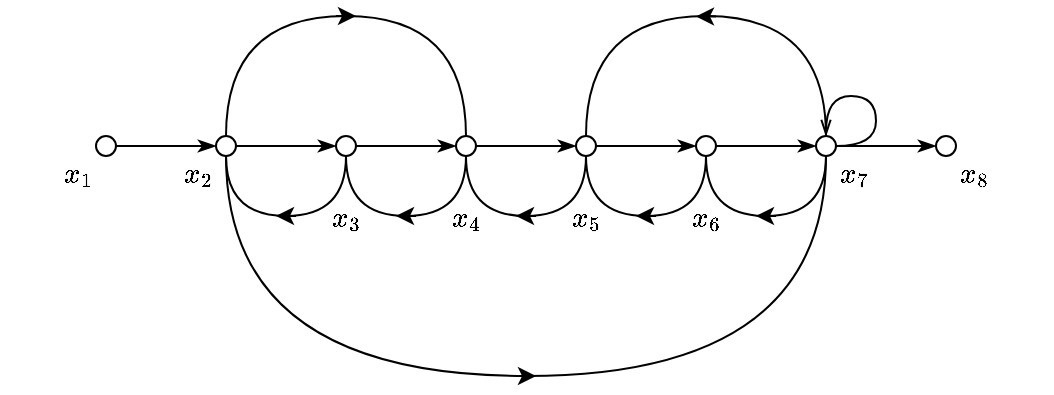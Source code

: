 <mxfile version="11.1.4" type="device"><diagram id="xNdv-CBiJXwWvPnK9dYA" name="Page-1"><mxGraphModel dx="621" dy="467" grid="1" gridSize="10" guides="1" tooltips="1" connect="1" arrows="1" fold="1" page="1" pageScale="1" pageWidth="850" pageHeight="1100" math="1" shadow="0"><root><mxCell id="0"/><mxCell id="1" parent="0"/><mxCell id="-N6Z7lm_TU6n4hhMj8l6-1" value="" style="group" parent="1" vertex="1" connectable="0"><mxGeometry x="109" y="255" width="430" height="180" as="geometry"/></mxCell><mxCell id="v0bj0Exmo-OZ82j26wME-1" value="&lt;br&gt;&lt;br style=&quot;white-space: normal&quot;&gt;&lt;br style=&quot;white-space: normal&quot;&gt;&lt;span style=&quot;white-space: normal&quot;&gt;&lt;br&gt;&lt;br&gt;$$x_3$$&lt;/span&gt;" style="ellipse;whiteSpace=wrap;html=1;shadow=0;" parent="-N6Z7lm_TU6n4hhMj8l6-1" vertex="1"><mxGeometry x="120" y="60" width="10" height="10" as="geometry"/></mxCell><mxCell id="pFaNiPFb4m3Huc8rk4Hv-34" style="edgeStyle=orthogonalEdgeStyle;curved=1;rounded=0;jumpStyle=none;orthogonalLoop=1;jettySize=auto;html=1;exitX=0.5;exitY=1;exitDx=0;exitDy=0;entryX=0.5;entryY=1;entryDx=0;entryDy=0;startArrow=none;startFill=0;endArrow=none;endFill=0;shadow=0;" parent="-N6Z7lm_TU6n4hhMj8l6-1" source="pFaNiPFb4m3Huc8rk4Hv-2" target="v0bj0Exmo-OZ82j26wME-1" edge="1"><mxGeometry relative="1" as="geometry"><Array as="points"><mxPoint x="185" y="100"/><mxPoint x="125" y="100"/></Array></mxGeometry></mxCell><mxCell id="pFaNiPFb4m3Huc8rk4Hv-2" value="&lt;br&gt;&lt;br&gt;&lt;br&gt;&lt;br style=&quot;white-space: normal&quot;&gt;&lt;br style=&quot;white-space: normal&quot;&gt;&lt;span style=&quot;white-space: normal&quot;&gt;$$x_4$$&lt;/span&gt;" style="ellipse;whiteSpace=wrap;html=1;shadow=0;" parent="-N6Z7lm_TU6n4hhMj8l6-1" vertex="1"><mxGeometry x="180" y="60" width="10" height="10" as="geometry"/></mxCell><mxCell id="pFaNiPFb4m3Huc8rk4Hv-12" style="edgeStyle=orthogonalEdgeStyle;orthogonalLoop=1;jettySize=auto;html=1;exitX=1;exitY=0.5;exitDx=0;exitDy=0;entryX=0;entryY=0.5;entryDx=0;entryDy=0;endArrow=classicThin;endFill=1;startArrow=none;startFill=0;rounded=0;jumpStyle=none;anchorPointDirection=1;backgroundOutline=0;movable=0;shadow=0;" parent="-N6Z7lm_TU6n4hhMj8l6-1" source="v0bj0Exmo-OZ82j26wME-1" target="pFaNiPFb4m3Huc8rk4Hv-2" edge="1"><mxGeometry relative="1" as="geometry"/></mxCell><mxCell id="pFaNiPFb4m3Huc8rk4Hv-33" style="edgeStyle=orthogonalEdgeStyle;curved=1;rounded=0;jumpStyle=none;orthogonalLoop=1;jettySize=auto;html=1;exitX=0.5;exitY=1;exitDx=0;exitDy=0;entryX=0.5;entryY=1;entryDx=0;entryDy=0;startArrow=none;startFill=0;endArrow=none;endFill=0;shadow=0;" parent="-N6Z7lm_TU6n4hhMj8l6-1" source="pFaNiPFb4m3Huc8rk4Hv-3" target="pFaNiPFb4m3Huc8rk4Hv-2" edge="1"><mxGeometry relative="1" as="geometry"><Array as="points"><mxPoint x="245" y="100"/><mxPoint x="185" y="100"/></Array></mxGeometry></mxCell><mxCell id="pFaNiPFb4m3Huc8rk4Hv-3" value="&lt;br&gt;&lt;br&gt;&lt;br&gt;&lt;br style=&quot;white-space: normal&quot;&gt;&lt;br style=&quot;white-space: normal&quot;&gt;&lt;span style=&quot;white-space: normal&quot;&gt;$$x_5$$&lt;/span&gt;" style="ellipse;whiteSpace=wrap;html=1;shadow=0;" parent="-N6Z7lm_TU6n4hhMj8l6-1" vertex="1"><mxGeometry x="240" y="60" width="10" height="10" as="geometry"/></mxCell><mxCell id="pFaNiPFb4m3Huc8rk4Hv-14" style="edgeStyle=orthogonalEdgeStyle;orthogonalLoop=1;jettySize=auto;html=1;entryX=0;entryY=0.5;entryDx=0;entryDy=0;endArrow=classicThin;endFill=1;startArrow=none;startFill=0;rounded=0;jumpStyle=none;anchorPointDirection=1;backgroundOutline=0;movable=0;shadow=0;" parent="-N6Z7lm_TU6n4hhMj8l6-1" source="pFaNiPFb4m3Huc8rk4Hv-2" target="pFaNiPFb4m3Huc8rk4Hv-3" edge="1"><mxGeometry relative="1" as="geometry"/></mxCell><mxCell id="pFaNiPFb4m3Huc8rk4Hv-32" style="edgeStyle=orthogonalEdgeStyle;curved=1;rounded=0;jumpStyle=none;orthogonalLoop=1;jettySize=auto;html=1;exitX=0.5;exitY=1;exitDx=0;exitDy=0;entryX=0.5;entryY=1;entryDx=0;entryDy=0;startArrow=none;startFill=0;endArrow=none;endFill=0;shadow=0;" parent="-N6Z7lm_TU6n4hhMj8l6-1" source="pFaNiPFb4m3Huc8rk4Hv-4" target="pFaNiPFb4m3Huc8rk4Hv-3" edge="1"><mxGeometry relative="1" as="geometry"><Array as="points"><mxPoint x="305" y="100"/><mxPoint x="245" y="100"/></Array></mxGeometry></mxCell><mxCell id="pFaNiPFb4m3Huc8rk4Hv-4" value="&lt;br&gt;&lt;br&gt;&lt;br&gt;&lt;br style=&quot;white-space: normal&quot;&gt;&lt;br style=&quot;white-space: normal&quot;&gt;&lt;span style=&quot;white-space: normal&quot;&gt;$$x_6$$&lt;/span&gt;" style="ellipse;whiteSpace=wrap;html=1;shadow=0;" parent="-N6Z7lm_TU6n4hhMj8l6-1" vertex="1"><mxGeometry x="300" y="60" width="10" height="10" as="geometry"/></mxCell><mxCell id="pFaNiPFb4m3Huc8rk4Hv-15" style="edgeStyle=orthogonalEdgeStyle;orthogonalLoop=1;jettySize=auto;html=1;entryX=0;entryY=0.5;entryDx=0;entryDy=0;endArrow=classicThin;endFill=1;startArrow=none;startFill=0;rounded=0;jumpStyle=none;anchorPointDirection=1;backgroundOutline=0;movable=0;shadow=0;" parent="-N6Z7lm_TU6n4hhMj8l6-1" source="pFaNiPFb4m3Huc8rk4Hv-3" target="pFaNiPFb4m3Huc8rk4Hv-4" edge="1"><mxGeometry relative="1" as="geometry"/></mxCell><mxCell id="pFaNiPFb4m3Huc8rk4Hv-31" style="edgeStyle=orthogonalEdgeStyle;curved=1;rounded=0;jumpStyle=none;orthogonalLoop=1;jettySize=auto;html=1;exitX=0.5;exitY=1;exitDx=0;exitDy=0;entryX=0.5;entryY=1;entryDx=0;entryDy=0;startArrow=none;startFill=0;endArrow=none;endFill=0;shadow=0;" parent="-N6Z7lm_TU6n4hhMj8l6-1" source="pFaNiPFb4m3Huc8rk4Hv-5" target="pFaNiPFb4m3Huc8rk4Hv-4" edge="1"><mxGeometry relative="1" as="geometry"><Array as="points"><mxPoint x="365" y="100"/><mxPoint x="305" y="100"/></Array></mxGeometry></mxCell><mxCell id="pFaNiPFb4m3Huc8rk4Hv-36" style="edgeStyle=orthogonalEdgeStyle;curved=1;rounded=0;jumpStyle=none;orthogonalLoop=1;jettySize=auto;html=1;exitX=0.5;exitY=0;exitDx=0;exitDy=0;entryX=0.5;entryY=0;entryDx=0;entryDy=0;startArrow=none;startFill=0;endArrow=none;endFill=0;comic=0;shadow=0;" parent="-N6Z7lm_TU6n4hhMj8l6-1" source="pFaNiPFb4m3Huc8rk4Hv-5" target="pFaNiPFb4m3Huc8rk4Hv-3" edge="1"><mxGeometry relative="1" as="geometry"><Array as="points"><mxPoint x="365"/><mxPoint x="245"/></Array></mxGeometry></mxCell><mxCell id="pFaNiPFb4m3Huc8rk4Hv-39" style="edgeStyle=orthogonalEdgeStyle;curved=1;rounded=0;jumpStyle=none;orthogonalLoop=1;jettySize=auto;html=1;exitX=1;exitY=0.5;exitDx=0;exitDy=0;startArrow=none;startFill=0;endArrow=openThin;endFill=0;entryX=0.5;entryY=0;entryDx=0;entryDy=0;shadow=0;" parent="-N6Z7lm_TU6n4hhMj8l6-1" source="pFaNiPFb4m3Huc8rk4Hv-5" target="pFaNiPFb4m3Huc8rk4Hv-5" edge="1"><mxGeometry relative="1" as="geometry"><mxPoint x="390" y="29.907" as="targetPoint"/><Array as="points"><mxPoint x="390" y="65"/><mxPoint x="390" y="40"/><mxPoint x="365" y="40"/></Array></mxGeometry></mxCell><mxCell id="pFaNiPFb4m3Huc8rk4Hv-5" value="&lt;br style=&quot;white-space: normal&quot;&gt;&lt;br style=&quot;white-space: normal&quot;&gt;&lt;span style=&quot;white-space: normal&quot;&gt;$$x_7$$&lt;/span&gt;" style="ellipse;whiteSpace=wrap;html=1;align=left;labelPosition=right;verticalLabelPosition=middle;verticalAlign=middle;shadow=0;" parent="-N6Z7lm_TU6n4hhMj8l6-1" vertex="1"><mxGeometry x="360" y="60" width="10" height="10" as="geometry"/></mxCell><mxCell id="pFaNiPFb4m3Huc8rk4Hv-16" style="edgeStyle=orthogonalEdgeStyle;orthogonalLoop=1;jettySize=auto;html=1;exitX=1;exitY=0.5;exitDx=0;exitDy=0;entryX=0;entryY=0.5;entryDx=0;entryDy=0;endArrow=classicThin;endFill=1;startArrow=none;startFill=0;rounded=0;jumpStyle=none;anchorPointDirection=1;backgroundOutline=0;movable=0;shadow=0;" parent="-N6Z7lm_TU6n4hhMj8l6-1" source="pFaNiPFb4m3Huc8rk4Hv-4" target="pFaNiPFb4m3Huc8rk4Hv-5" edge="1"><mxGeometry relative="1" as="geometry"/></mxCell><mxCell id="pFaNiPFb4m3Huc8rk4Hv-10" style="edgeStyle=orthogonalEdgeStyle;orthogonalLoop=1;jettySize=auto;html=1;exitX=1;exitY=0.5;exitDx=0;exitDy=0;entryX=0;entryY=0.5;entryDx=0;entryDy=0;endArrow=classicThin;endFill=1;startArrow=none;startFill=0;rounded=0;jumpStyle=none;anchorPointDirection=1;backgroundOutline=0;movable=0;shadow=0;" parent="-N6Z7lm_TU6n4hhMj8l6-1" source="pFaNiPFb4m3Huc8rk4Hv-6" target="v0bj0Exmo-OZ82j26wME-1" edge="1"><mxGeometry relative="1" as="geometry"/></mxCell><mxCell id="pFaNiPFb4m3Huc8rk4Hv-29" style="edgeStyle=orthogonalEdgeStyle;curved=1;rounded=0;jumpStyle=none;orthogonalLoop=1;jettySize=auto;html=1;exitX=0.5;exitY=0;exitDx=0;exitDy=0;entryX=0.5;entryY=0;entryDx=0;entryDy=0;startArrow=none;startFill=0;endArrow=none;endFill=0;shadow=0;" parent="-N6Z7lm_TU6n4hhMj8l6-1" source="pFaNiPFb4m3Huc8rk4Hv-6" target="pFaNiPFb4m3Huc8rk4Hv-2" edge="1"><mxGeometry relative="1" as="geometry"><Array as="points"><mxPoint x="65"/><mxPoint x="185"/></Array></mxGeometry></mxCell><mxCell id="pFaNiPFb4m3Huc8rk4Hv-6" value="&lt;br style=&quot;white-space: normal&quot;&gt;&lt;br style=&quot;white-space: normal&quot;&gt;&lt;span style=&quot;white-space: normal&quot;&gt;$$x_2$$&lt;/span&gt;" style="ellipse;whiteSpace=wrap;html=1;labelPosition=left;verticalLabelPosition=middle;align=right;verticalAlign=middle;shadow=0;" parent="-N6Z7lm_TU6n4hhMj8l6-1" vertex="1"><mxGeometry x="60" y="60" width="10" height="10" as="geometry"/></mxCell><mxCell id="pFaNiPFb4m3Huc8rk4Hv-35" style="edgeStyle=orthogonalEdgeStyle;curved=1;rounded=0;jumpStyle=none;orthogonalLoop=1;jettySize=auto;html=1;exitX=0.5;exitY=1;exitDx=0;exitDy=0;entryX=0.5;entryY=1;entryDx=0;entryDy=0;startArrow=none;startFill=0;endArrow=none;endFill=0;shadow=0;" parent="-N6Z7lm_TU6n4hhMj8l6-1" source="v0bj0Exmo-OZ82j26wME-1" target="pFaNiPFb4m3Huc8rk4Hv-6" edge="1"><mxGeometry relative="1" as="geometry"><Array as="points"><mxPoint x="125" y="100"/><mxPoint x="65" y="100"/></Array></mxGeometry></mxCell><mxCell id="pFaNiPFb4m3Huc8rk4Hv-30" style="edgeStyle=orthogonalEdgeStyle;curved=1;rounded=0;jumpStyle=none;orthogonalLoop=1;jettySize=auto;html=1;exitX=0.5;exitY=1;exitDx=0;exitDy=0;entryX=0.5;entryY=1;entryDx=0;entryDy=0;startArrow=none;startFill=0;endArrow=none;endFill=0;shadow=0;" parent="-N6Z7lm_TU6n4hhMj8l6-1" source="pFaNiPFb4m3Huc8rk4Hv-6" target="pFaNiPFb4m3Huc8rk4Hv-5" edge="1"><mxGeometry relative="1" as="geometry"><Array as="points"><mxPoint x="65" y="180"/><mxPoint x="365" y="180"/></Array></mxGeometry></mxCell><mxCell id="pFaNiPFb4m3Huc8rk4Hv-9" style="edgeStyle=orthogonalEdgeStyle;orthogonalLoop=1;jettySize=auto;html=1;exitX=1;exitY=0.5;exitDx=0;exitDy=0;entryX=0;entryY=0.5;entryDx=0;entryDy=0;endArrow=classicThin;endFill=1;startArrow=none;startFill=0;rounded=0;jumpStyle=none;anchorPointDirection=1;backgroundOutline=0;movable=0;shadow=0;" parent="-N6Z7lm_TU6n4hhMj8l6-1" source="pFaNiPFb4m3Huc8rk4Hv-7" target="pFaNiPFb4m3Huc8rk4Hv-6" edge="1"><mxGeometry relative="1" as="geometry"/></mxCell><mxCell id="pFaNiPFb4m3Huc8rk4Hv-7" value="&lt;br&gt;&lt;br&gt;$$x_1$$" style="ellipse;whiteSpace=wrap;html=1;labelPosition=left;verticalLabelPosition=middle;align=right;verticalAlign=middle;shadow=0;" parent="-N6Z7lm_TU6n4hhMj8l6-1" vertex="1"><mxGeometry y="60" width="10" height="10" as="geometry"/></mxCell><mxCell id="pFaNiPFb4m3Huc8rk4Hv-8" value="&lt;br style=&quot;white-space: normal&quot;&gt;&lt;br style=&quot;white-space: normal&quot;&gt;&lt;span style=&quot;white-space: normal&quot;&gt;$$x_8$$&lt;/span&gt;" style="ellipse;whiteSpace=wrap;html=1;align=left;labelPosition=right;verticalLabelPosition=middle;verticalAlign=middle;shadow=0;" parent="-N6Z7lm_TU6n4hhMj8l6-1" vertex="1"><mxGeometry x="420" y="60" width="10" height="10" as="geometry"/></mxCell><mxCell id="pFaNiPFb4m3Huc8rk4Hv-17" style="edgeStyle=orthogonalEdgeStyle;orthogonalLoop=1;jettySize=auto;html=1;exitX=1;exitY=0.5;exitDx=0;exitDy=0;entryX=0;entryY=0.5;entryDx=0;entryDy=0;endArrow=classicThin;endFill=1;startArrow=none;startFill=0;rounded=0;jumpStyle=none;anchorPointDirection=1;backgroundOutline=0;movable=0;shadow=0;" parent="-N6Z7lm_TU6n4hhMj8l6-1" source="pFaNiPFb4m3Huc8rk4Hv-5" target="pFaNiPFb4m3Huc8rk4Hv-8" edge="1"><mxGeometry relative="1" as="geometry"/></mxCell><mxCell id="sqskcAffocTZnpsWQlVw-11" value="" style="endArrow=classic;html=1;shadow=0;" parent="-N6Z7lm_TU6n4hhMj8l6-1" edge="1"><mxGeometry width="50" height="50" relative="1" as="geometry"><mxPoint x="340" y="100" as="sourcePoint"/><mxPoint x="330" y="100" as="targetPoint"/><Array as="points"><mxPoint x="330" y="100"/></Array></mxGeometry></mxCell><mxCell id="sqskcAffocTZnpsWQlVw-13" value="" style="endArrow=classic;html=1;shadow=0;" parent="-N6Z7lm_TU6n4hhMj8l6-1" edge="1"><mxGeometry width="50" height="50" relative="1" as="geometry"><mxPoint x="280" y="100" as="sourcePoint"/><mxPoint x="270" y="100" as="targetPoint"/><Array as="points"><mxPoint x="270" y="100"/></Array></mxGeometry></mxCell><mxCell id="sqskcAffocTZnpsWQlVw-14" value="" style="endArrow=classic;html=1;shadow=0;" parent="-N6Z7lm_TU6n4hhMj8l6-1" edge="1"><mxGeometry width="50" height="50" relative="1" as="geometry"><mxPoint x="220" y="100" as="sourcePoint"/><mxPoint x="210" y="100" as="targetPoint"/><Array as="points"><mxPoint x="210" y="100"/></Array></mxGeometry></mxCell><mxCell id="sqskcAffocTZnpsWQlVw-15" value="" style="endArrow=classic;html=1;shadow=0;" parent="-N6Z7lm_TU6n4hhMj8l6-1" edge="1"><mxGeometry width="50" height="50" relative="1" as="geometry"><mxPoint x="160" y="100" as="sourcePoint"/><mxPoint x="150" y="100" as="targetPoint"/><Array as="points"><mxPoint x="150" y="100"/></Array></mxGeometry></mxCell><mxCell id="sqskcAffocTZnpsWQlVw-16" value="" style="endArrow=classic;html=1;shadow=0;" parent="-N6Z7lm_TU6n4hhMj8l6-1" edge="1"><mxGeometry width="50" height="50" relative="1" as="geometry"><mxPoint x="100" y="100" as="sourcePoint"/><mxPoint x="90" y="100" as="targetPoint"/><Array as="points"><mxPoint x="90" y="100"/></Array></mxGeometry></mxCell><mxCell id="sqskcAffocTZnpsWQlVw-17" value="" style="endArrow=classic;html=1;shadow=0;" parent="-N6Z7lm_TU6n4hhMj8l6-1" edge="1"><mxGeometry width="50" height="50" relative="1" as="geometry"><mxPoint x="310" y="0.2" as="sourcePoint"/><mxPoint x="300" y="0.2" as="targetPoint"/><Array as="points"><mxPoint x="300" y="0.2"/></Array></mxGeometry></mxCell><mxCell id="sqskcAffocTZnpsWQlVw-18" value="" style="endArrow=classic;html=1;shadow=0;" parent="-N6Z7lm_TU6n4hhMj8l6-1" edge="1"><mxGeometry width="50" height="50" relative="1" as="geometry"><mxPoint x="120" as="sourcePoint"/><mxPoint x="130" as="targetPoint"/><Array as="points"><mxPoint x="120"/></Array></mxGeometry></mxCell><mxCell id="sqskcAffocTZnpsWQlVw-19" value="" style="endArrow=classic;html=1;shadow=0;" parent="-N6Z7lm_TU6n4hhMj8l6-1" edge="1"><mxGeometry width="50" height="50" relative="1" as="geometry"><mxPoint x="210" y="180" as="sourcePoint"/><mxPoint x="220" y="180" as="targetPoint"/><Array as="points"><mxPoint x="210" y="180"/></Array></mxGeometry></mxCell></root></mxGraphModel></diagram></mxfile>